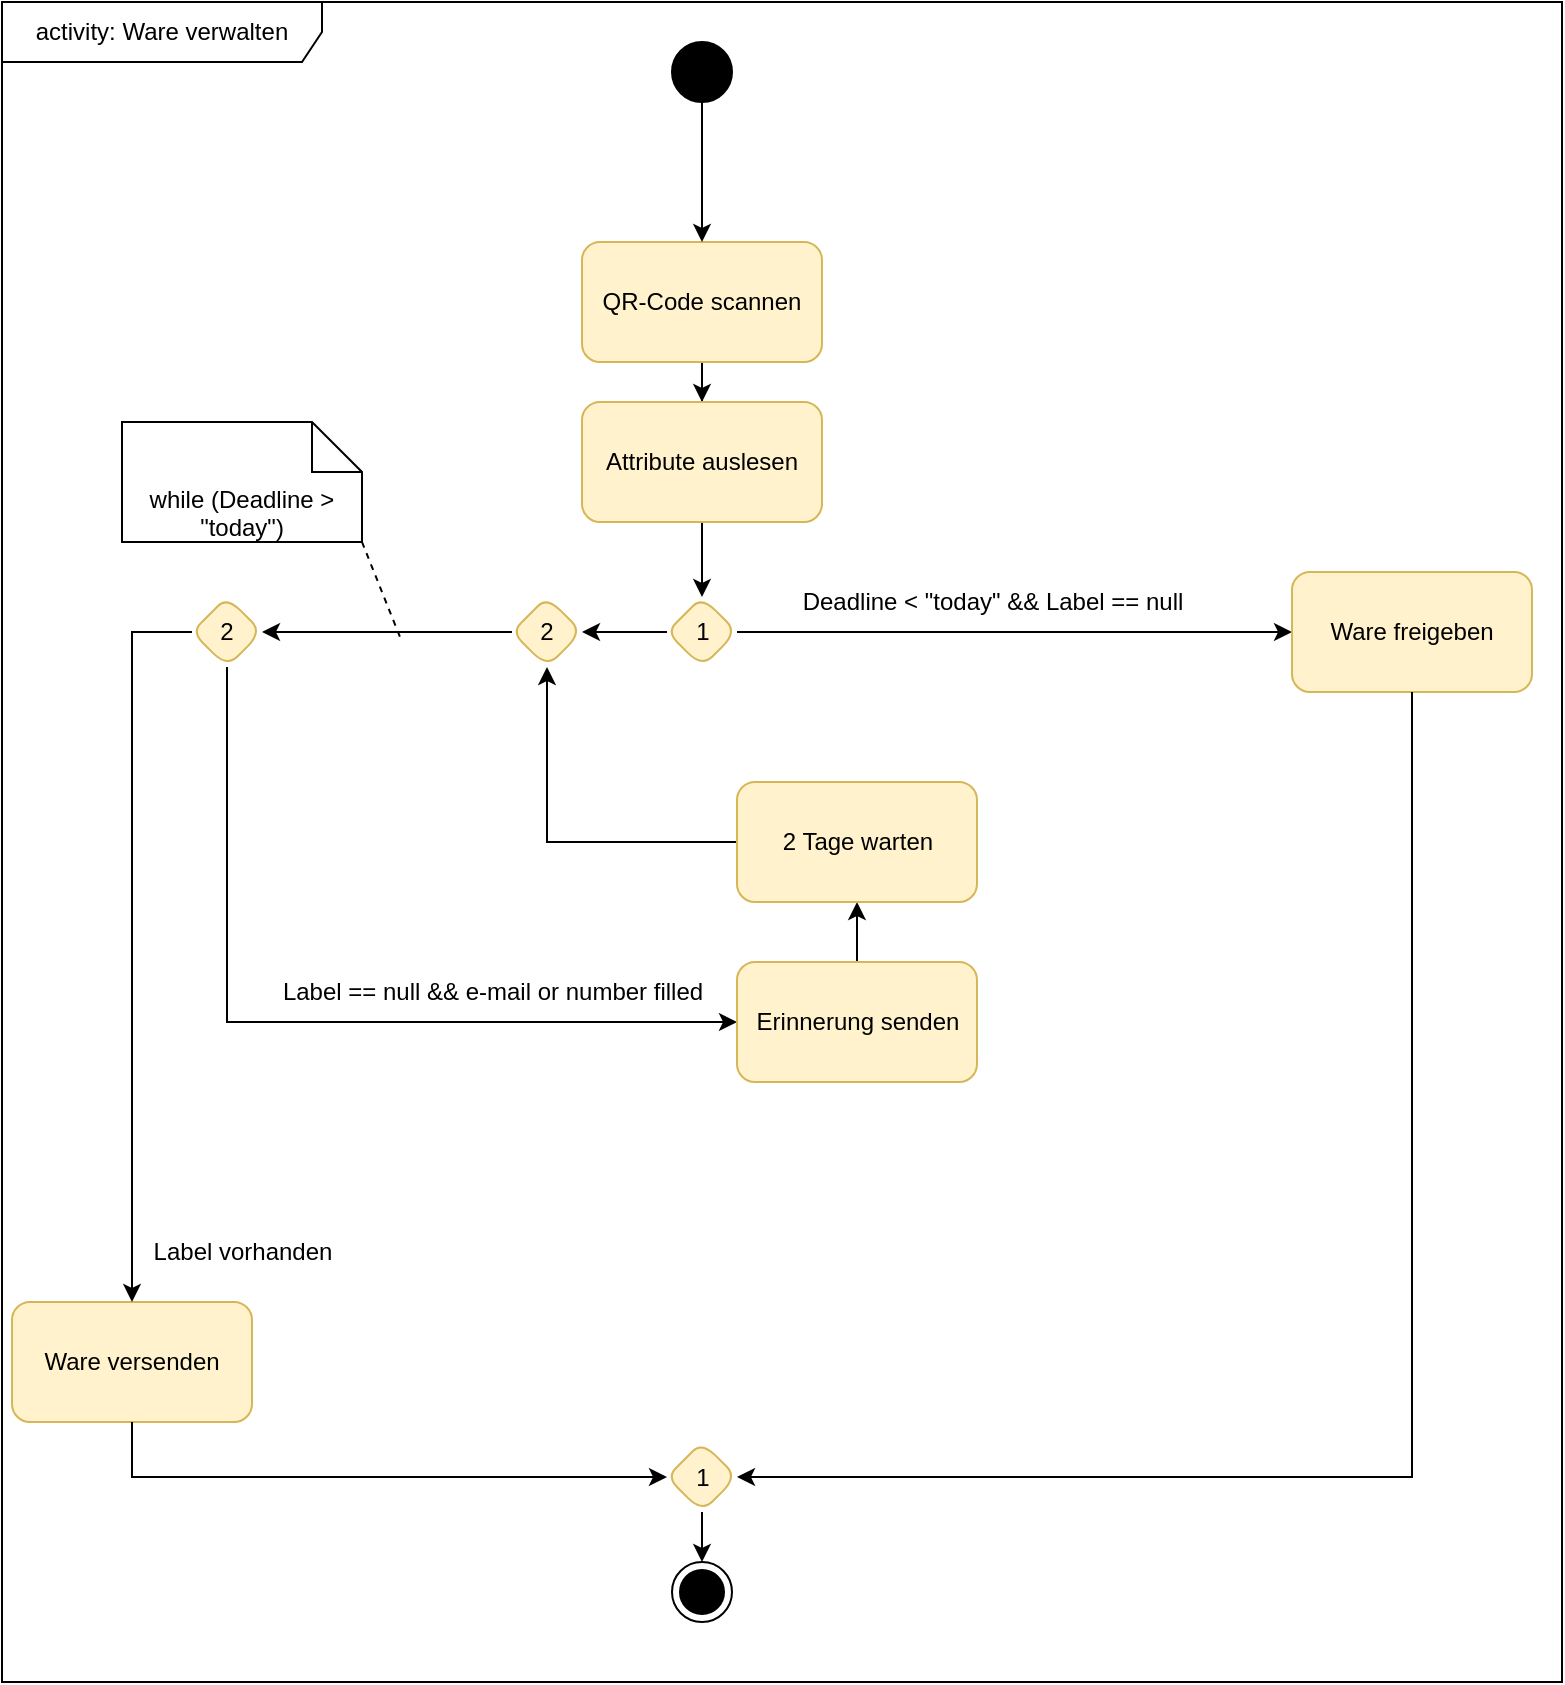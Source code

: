 <mxfile version="22.1.8" type="github">
  <diagram name="Seite-1" id="18Wy0e9a14y2iKfFiZvs">
    <mxGraphModel dx="1434" dy="706" grid="1" gridSize="10" guides="1" tooltips="1" connect="1" arrows="1" fold="1" page="1" pageScale="1" pageWidth="827" pageHeight="1169" math="0" shadow="0">
      <root>
        <mxCell id="0" />
        <mxCell id="1" parent="0" />
        <mxCell id="7-9NOZU4NKzgfEW0f55U-1" value="activity: Ware verwalten" style="shape=umlFrame;whiteSpace=wrap;html=1;pointerEvents=0;recursiveResize=0;container=1;collapsible=0;width=160;" vertex="1" parent="1">
          <mxGeometry x="20" y="20" width="780" height="840" as="geometry" />
        </mxCell>
        <mxCell id="7-9NOZU4NKzgfEW0f55U-5" value="" style="edgeStyle=orthogonalEdgeStyle;rounded=0;orthogonalLoop=1;jettySize=auto;html=1;exitX=1;exitY=0.5;exitDx=0;exitDy=0;" edge="1" parent="7-9NOZU4NKzgfEW0f55U-1" source="7-9NOZU4NKzgfEW0f55U-2" target="7-9NOZU4NKzgfEW0f55U-4">
          <mxGeometry relative="1" as="geometry" />
        </mxCell>
        <mxCell id="7-9NOZU4NKzgfEW0f55U-20" value="" style="edgeStyle=orthogonalEdgeStyle;rounded=0;orthogonalLoop=1;jettySize=auto;html=1;entryX=1;entryY=0.5;entryDx=0;entryDy=0;" edge="1" parent="7-9NOZU4NKzgfEW0f55U-1" source="7-9NOZU4NKzgfEW0f55U-2" target="7-9NOZU4NKzgfEW0f55U-28">
          <mxGeometry relative="1" as="geometry">
            <mxPoint x="300" y="315" as="targetPoint" />
          </mxGeometry>
        </mxCell>
        <mxCell id="7-9NOZU4NKzgfEW0f55U-2" value="1" style="rhombus;whiteSpace=wrap;html=1;fillColor=#fff2cc;strokeColor=#d6b656;rounded=1;" vertex="1" parent="7-9NOZU4NKzgfEW0f55U-1">
          <mxGeometry x="332.5" y="297.5" width="35" height="35" as="geometry" />
        </mxCell>
        <mxCell id="7-9NOZU4NKzgfEW0f55U-4" value="Ware freigeben" style="whiteSpace=wrap;html=1;fillColor=#fff2cc;strokeColor=#d6b656;rounded=1;" vertex="1" parent="7-9NOZU4NKzgfEW0f55U-1">
          <mxGeometry x="645" y="285" width="120" height="60" as="geometry" />
        </mxCell>
        <mxCell id="7-9NOZU4NKzgfEW0f55U-9" value="" style="edgeStyle=orthogonalEdgeStyle;rounded=0;orthogonalLoop=1;jettySize=auto;html=1;" edge="1" parent="7-9NOZU4NKzgfEW0f55U-1" source="8ZjAo5hcSu2O5ueR2Of1-4" target="7-9NOZU4NKzgfEW0f55U-8">
          <mxGeometry relative="1" as="geometry" />
        </mxCell>
        <mxCell id="8ZjAo5hcSu2O5ueR2Of1-4" value="QR-Code scannen" style="rounded=1;whiteSpace=wrap;html=1;fillColor=#fff2cc;strokeColor=#d6b656;" parent="7-9NOZU4NKzgfEW0f55U-1" vertex="1">
          <mxGeometry x="290" y="120" width="120" height="60" as="geometry" />
        </mxCell>
        <mxCell id="7-9NOZU4NKzgfEW0f55U-11" value="" style="edgeStyle=orthogonalEdgeStyle;rounded=0;orthogonalLoop=1;jettySize=auto;html=1;" edge="1" parent="7-9NOZU4NKzgfEW0f55U-1" source="7-9NOZU4NKzgfEW0f55U-8" target="7-9NOZU4NKzgfEW0f55U-2">
          <mxGeometry relative="1" as="geometry" />
        </mxCell>
        <mxCell id="7-9NOZU4NKzgfEW0f55U-8" value="Attribute auslesen" style="whiteSpace=wrap;html=1;fillColor=#fff2cc;strokeColor=#d6b656;rounded=1;" vertex="1" parent="7-9NOZU4NKzgfEW0f55U-1">
          <mxGeometry x="290" y="200" width="120" height="60" as="geometry" />
        </mxCell>
        <mxCell id="7-9NOZU4NKzgfEW0f55U-12" value="Deadline &amp;lt; &quot;today&quot; &amp;amp;&amp;amp; Label == null" style="text;html=1;align=center;verticalAlign=middle;resizable=0;points=[];autosize=1;strokeColor=none;fillColor=none;" vertex="1" parent="7-9NOZU4NKzgfEW0f55U-1">
          <mxGeometry x="385" y="285" width="220" height="30" as="geometry" />
        </mxCell>
        <mxCell id="8ZjAo5hcSu2O5ueR2Of1-1" value="" style="ellipse;whiteSpace=wrap;html=1;fillColor=strokeColor;" parent="7-9NOZU4NKzgfEW0f55U-1" vertex="1">
          <mxGeometry x="335" y="20" width="30" height="30" as="geometry" />
        </mxCell>
        <mxCell id="8ZjAo5hcSu2O5ueR2Of1-5" value="" style="edgeStyle=orthogonalEdgeStyle;rounded=0;orthogonalLoop=1;jettySize=auto;html=1;" parent="7-9NOZU4NKzgfEW0f55U-1" source="8ZjAo5hcSu2O5ueR2Of1-1" target="8ZjAo5hcSu2O5ueR2Of1-4" edge="1">
          <mxGeometry relative="1" as="geometry" />
        </mxCell>
        <mxCell id="8ZjAo5hcSu2O5ueR2Of1-19" value="a" style="ellipse;html=1;shape=endState;fillColor=strokeColor;" parent="7-9NOZU4NKzgfEW0f55U-1" vertex="1">
          <mxGeometry x="335" y="780" width="30" height="30" as="geometry" />
        </mxCell>
        <mxCell id="8ZjAo5hcSu2O5ueR2Of1-20" value="" style="edgeStyle=orthogonalEdgeStyle;rounded=0;orthogonalLoop=1;jettySize=auto;html=1;exitX=0.5;exitY=1;exitDx=0;exitDy=0;entryX=1;entryY=0.5;entryDx=0;entryDy=0;" parent="7-9NOZU4NKzgfEW0f55U-1" source="7-9NOZU4NKzgfEW0f55U-4" target="7-9NOZU4NKzgfEW0f55U-17" edge="1">
          <mxGeometry relative="1" as="geometry">
            <mxPoint x="630" y="405" as="sourcePoint" />
          </mxGeometry>
        </mxCell>
        <mxCell id="7-9NOZU4NKzgfEW0f55U-14" value="Ware versenden" style="whiteSpace=wrap;html=1;fillColor=#fff2cc;strokeColor=#d6b656;rounded=1;" vertex="1" parent="7-9NOZU4NKzgfEW0f55U-1">
          <mxGeometry x="5" y="650" width="120" height="60" as="geometry" />
        </mxCell>
        <mxCell id="7-9NOZU4NKzgfEW0f55U-16" value="Label vorhanden" style="text;html=1;align=center;verticalAlign=middle;resizable=0;points=[];autosize=1;strokeColor=none;fillColor=none;" vertex="1" parent="7-9NOZU4NKzgfEW0f55U-1">
          <mxGeometry x="60" y="610" width="120" height="30" as="geometry" />
        </mxCell>
        <mxCell id="8ZjAo5hcSu2O5ueR2Of1-21" value="" style="edgeStyle=orthogonalEdgeStyle;rounded=0;orthogonalLoop=1;jettySize=auto;html=1;exitX=0.5;exitY=1;exitDx=0;exitDy=0;entryX=0;entryY=0.5;entryDx=0;entryDy=0;" parent="7-9NOZU4NKzgfEW0f55U-1" source="7-9NOZU4NKzgfEW0f55U-14" target="7-9NOZU4NKzgfEW0f55U-17" edge="1">
          <mxGeometry relative="1" as="geometry">
            <mxPoint x="420" y="515" as="sourcePoint" />
            <mxPoint x="580" y="385" as="targetPoint" />
          </mxGeometry>
        </mxCell>
        <mxCell id="7-9NOZU4NKzgfEW0f55U-18" value="" style="edgeStyle=orthogonalEdgeStyle;rounded=0;orthogonalLoop=1;jettySize=auto;html=1;" edge="1" parent="7-9NOZU4NKzgfEW0f55U-1" source="7-9NOZU4NKzgfEW0f55U-17" target="8ZjAo5hcSu2O5ueR2Of1-19">
          <mxGeometry relative="1" as="geometry" />
        </mxCell>
        <mxCell id="7-9NOZU4NKzgfEW0f55U-17" value="1" style="rhombus;whiteSpace=wrap;html=1;fillColor=#fff2cc;strokeColor=#d6b656;rounded=1;" vertex="1" parent="7-9NOZU4NKzgfEW0f55U-1">
          <mxGeometry x="332.5" y="720" width="35" height="35" as="geometry" />
        </mxCell>
        <mxCell id="7-9NOZU4NKzgfEW0f55U-23" value="" style="edgeStyle=orthogonalEdgeStyle;rounded=0;orthogonalLoop=1;jettySize=auto;html=1;" edge="1" parent="7-9NOZU4NKzgfEW0f55U-1" source="7-9NOZU4NKzgfEW0f55U-19" target="7-9NOZU4NKzgfEW0f55U-22">
          <mxGeometry relative="1" as="geometry">
            <Array as="points">
              <mxPoint x="113" y="510" />
            </Array>
          </mxGeometry>
        </mxCell>
        <mxCell id="7-9NOZU4NKzgfEW0f55U-25" style="edgeStyle=orthogonalEdgeStyle;rounded=0;orthogonalLoop=1;jettySize=auto;html=1;exitX=0;exitY=0.5;exitDx=0;exitDy=0;entryX=0.5;entryY=0;entryDx=0;entryDy=0;" edge="1" parent="7-9NOZU4NKzgfEW0f55U-1" source="7-9NOZU4NKzgfEW0f55U-19" target="7-9NOZU4NKzgfEW0f55U-14">
          <mxGeometry relative="1" as="geometry" />
        </mxCell>
        <mxCell id="7-9NOZU4NKzgfEW0f55U-19" value="2" style="rhombus;whiteSpace=wrap;html=1;fillColor=#fff2cc;strokeColor=#d6b656;rounded=1;" vertex="1" parent="7-9NOZU4NKzgfEW0f55U-1">
          <mxGeometry x="95" y="297.5" width="35" height="35" as="geometry" />
        </mxCell>
        <mxCell id="7-9NOZU4NKzgfEW0f55U-27" value="" style="edgeStyle=orthogonalEdgeStyle;rounded=0;orthogonalLoop=1;jettySize=auto;html=1;" edge="1" parent="7-9NOZU4NKzgfEW0f55U-1" source="7-9NOZU4NKzgfEW0f55U-22" target="7-9NOZU4NKzgfEW0f55U-26">
          <mxGeometry relative="1" as="geometry" />
        </mxCell>
        <mxCell id="7-9NOZU4NKzgfEW0f55U-22" value="Erinnerung senden" style="whiteSpace=wrap;html=1;fillColor=#fff2cc;strokeColor=#d6b656;rounded=1;" vertex="1" parent="7-9NOZU4NKzgfEW0f55U-1">
          <mxGeometry x="367.5" y="480" width="120" height="60" as="geometry" />
        </mxCell>
        <mxCell id="7-9NOZU4NKzgfEW0f55U-24" value=" Label == null &amp;amp;&amp;amp; e-mail or number filled" style="text;html=1;align=center;verticalAlign=middle;resizable=0;points=[];autosize=1;strokeColor=none;fillColor=none;" vertex="1" parent="7-9NOZU4NKzgfEW0f55U-1">
          <mxGeometry x="125" y="480" width="240" height="30" as="geometry" />
        </mxCell>
        <mxCell id="7-9NOZU4NKzgfEW0f55U-29" value="" style="edgeStyle=orthogonalEdgeStyle;rounded=0;orthogonalLoop=1;jettySize=auto;html=1;" edge="1" parent="7-9NOZU4NKzgfEW0f55U-1" source="7-9NOZU4NKzgfEW0f55U-26" target="7-9NOZU4NKzgfEW0f55U-28">
          <mxGeometry relative="1" as="geometry" />
        </mxCell>
        <mxCell id="7-9NOZU4NKzgfEW0f55U-26" value="2 Tage warten" style="whiteSpace=wrap;html=1;fillColor=#fff2cc;strokeColor=#d6b656;rounded=1;" vertex="1" parent="7-9NOZU4NKzgfEW0f55U-1">
          <mxGeometry x="367.5" y="390" width="120" height="60" as="geometry" />
        </mxCell>
        <mxCell id="7-9NOZU4NKzgfEW0f55U-31" style="edgeStyle=orthogonalEdgeStyle;rounded=0;orthogonalLoop=1;jettySize=auto;html=1;exitX=0;exitY=0.5;exitDx=0;exitDy=0;entryX=1;entryY=0.5;entryDx=0;entryDy=0;" edge="1" parent="7-9NOZU4NKzgfEW0f55U-1" source="7-9NOZU4NKzgfEW0f55U-28" target="7-9NOZU4NKzgfEW0f55U-19">
          <mxGeometry relative="1" as="geometry" />
        </mxCell>
        <mxCell id="7-9NOZU4NKzgfEW0f55U-28" value="2" style="rhombus;whiteSpace=wrap;html=1;fillColor=#fff2cc;strokeColor=#d6b656;rounded=1;" vertex="1" parent="7-9NOZU4NKzgfEW0f55U-1">
          <mxGeometry x="255" y="297.5" width="35" height="35" as="geometry" />
        </mxCell>
        <mxCell id="7-9NOZU4NKzgfEW0f55U-32" style="rounded=0;orthogonalLoop=1;jettySize=auto;html=1;exitX=1;exitY=1;exitDx=0;exitDy=0;exitPerimeter=0;dashed=1;endArrow=none;endFill=0;" edge="1" parent="7-9NOZU4NKzgfEW0f55U-1" source="7-9NOZU4NKzgfEW0f55U-30">
          <mxGeometry relative="1" as="geometry">
            <mxPoint x="200" y="320" as="targetPoint" />
          </mxGeometry>
        </mxCell>
        <mxCell id="7-9NOZU4NKzgfEW0f55U-30" value="while (Deadline &amp;gt; &quot;today&quot;)" style="shape=note2;boundedLbl=1;whiteSpace=wrap;html=1;size=25;verticalAlign=top;align=center;" vertex="1" parent="7-9NOZU4NKzgfEW0f55U-1">
          <mxGeometry x="60" y="210" width="120" height="60" as="geometry" />
        </mxCell>
      </root>
    </mxGraphModel>
  </diagram>
</mxfile>
